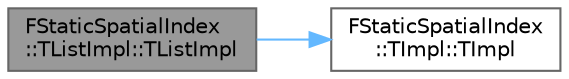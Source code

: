 digraph "FStaticSpatialIndex::TListImpl::TListImpl"
{
 // INTERACTIVE_SVG=YES
 // LATEX_PDF_SIZE
  bgcolor="transparent";
  edge [fontname=Helvetica,fontsize=10,labelfontname=Helvetica,labelfontsize=10];
  node [fontname=Helvetica,fontsize=10,shape=box,height=0.2,width=0.4];
  rankdir="LR";
  Node1 [id="Node000001",label="FStaticSpatialIndex\l::TListImpl::TListImpl",height=0.2,width=0.4,color="gray40", fillcolor="grey60", style="filled", fontcolor="black",tooltip=" "];
  Node1 -> Node2 [id="edge1_Node000001_Node000002",color="steelblue1",style="solid",tooltip=" "];
  Node2 [id="Node000002",label="FStaticSpatialIndex\l::TImpl::TImpl",height=0.2,width=0.4,color="grey40", fillcolor="white", style="filled",URL="$de/da0/classFStaticSpatialIndex_1_1TImpl.html#a5af19752c94f68cea70dbbcc9437df8b",tooltip=" "];
}
